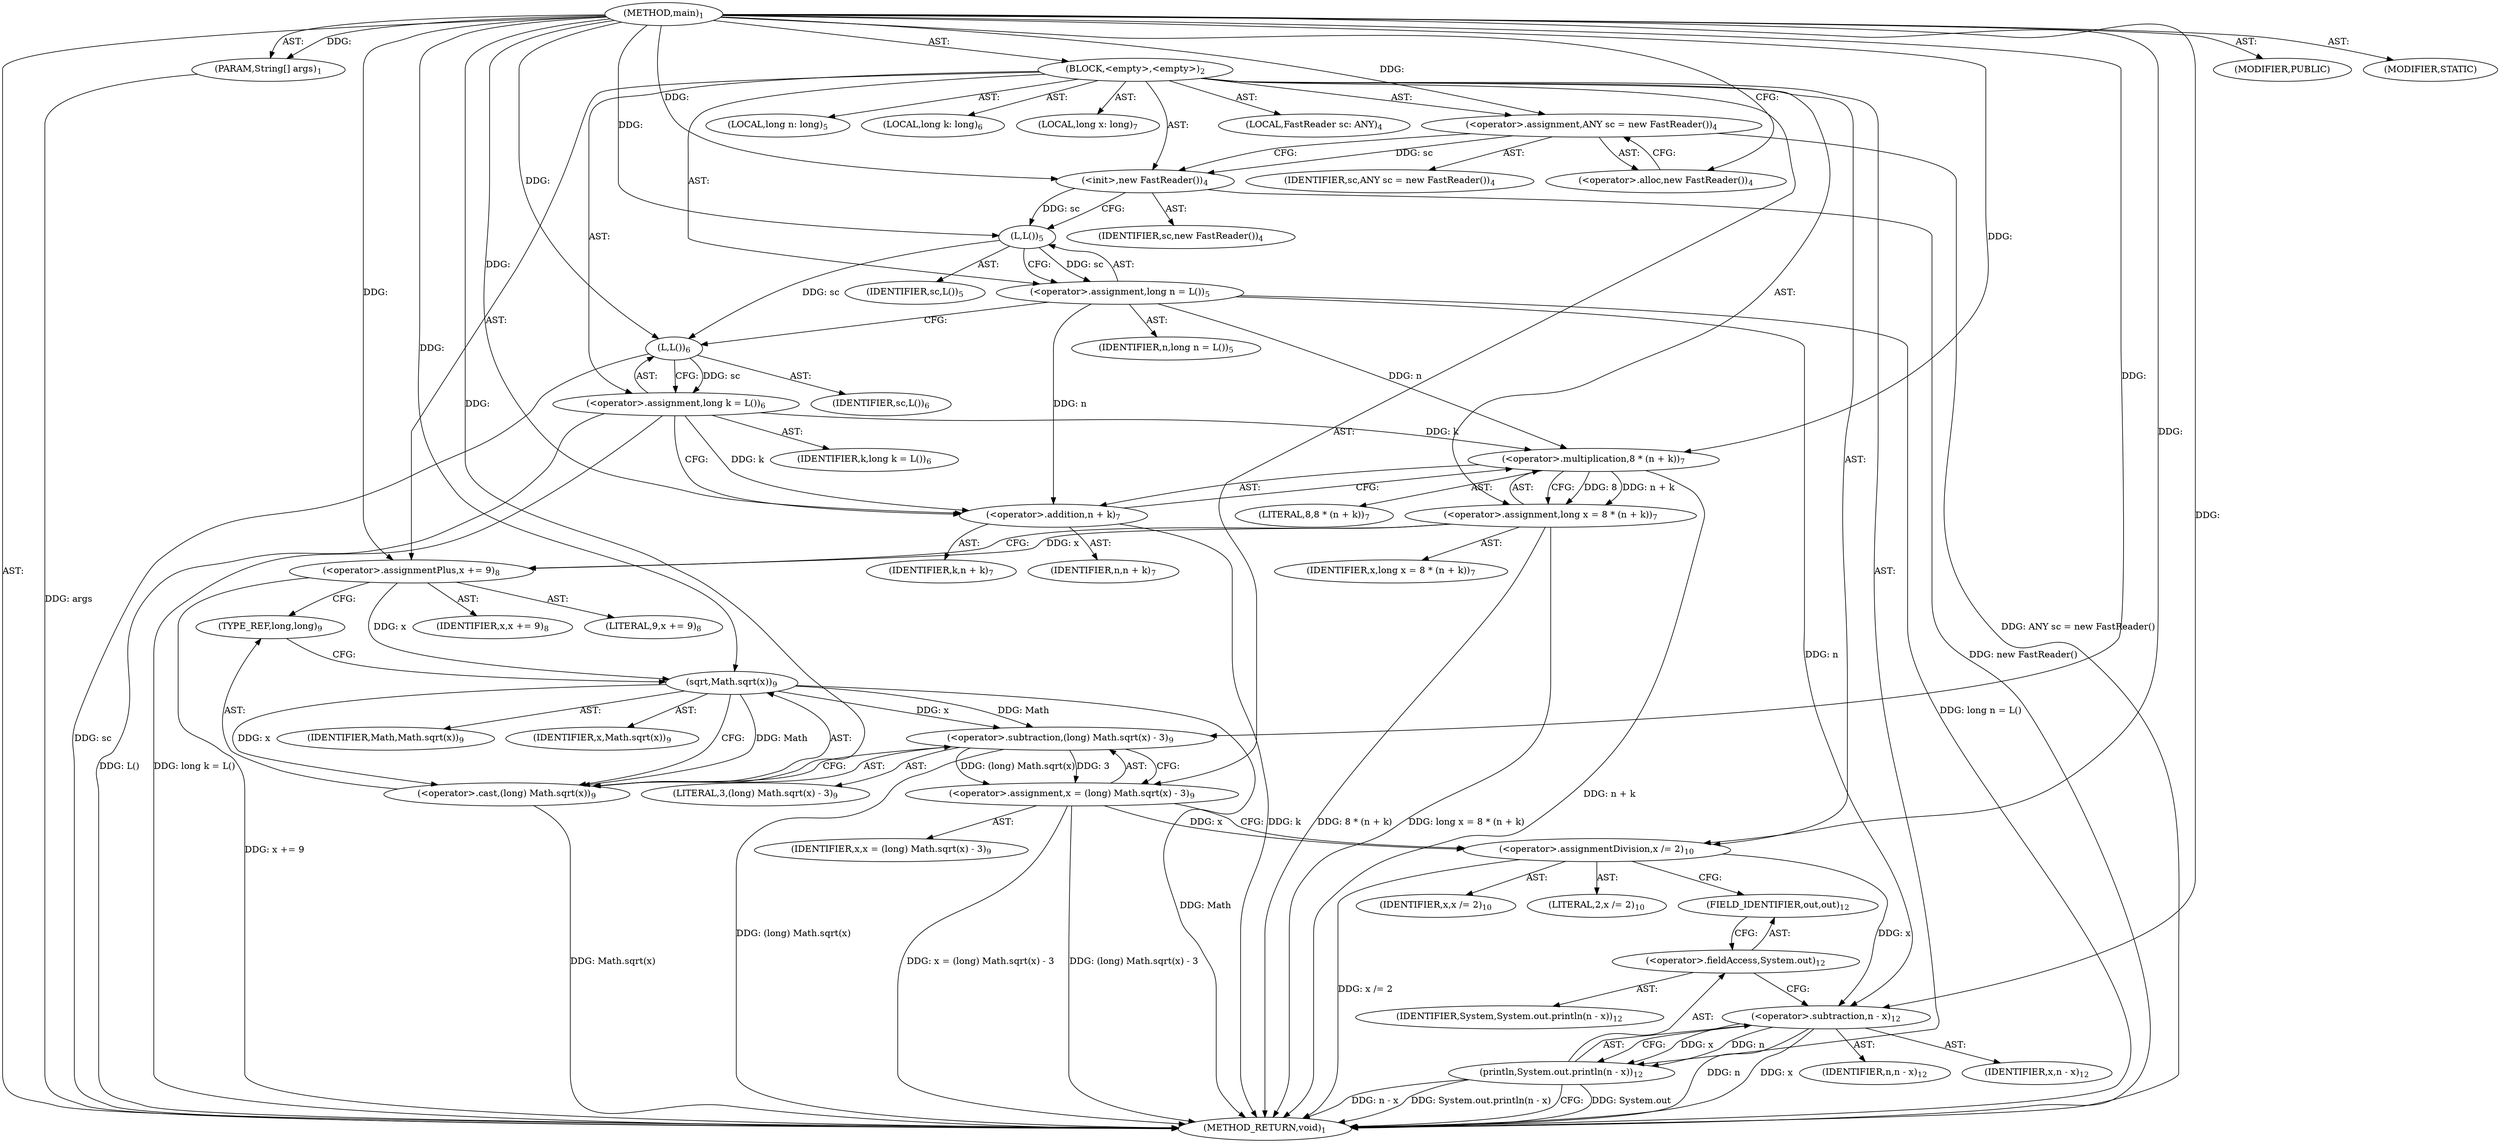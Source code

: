 digraph "main" {  
"19" [label = <(METHOD,main)<SUB>1</SUB>> ]
"20" [label = <(PARAM,String[] args)<SUB>1</SUB>> ]
"21" [label = <(BLOCK,&lt;empty&gt;,&lt;empty&gt;)<SUB>2</SUB>> ]
"4" [label = <(LOCAL,FastReader sc: ANY)<SUB>4</SUB>> ]
"22" [label = <(&lt;operator&gt;.assignment,ANY sc = new FastReader())<SUB>4</SUB>> ]
"23" [label = <(IDENTIFIER,sc,ANY sc = new FastReader())<SUB>4</SUB>> ]
"24" [label = <(&lt;operator&gt;.alloc,new FastReader())<SUB>4</SUB>> ]
"25" [label = <(&lt;init&gt;,new FastReader())<SUB>4</SUB>> ]
"3" [label = <(IDENTIFIER,sc,new FastReader())<SUB>4</SUB>> ]
"26" [label = <(LOCAL,long n: long)<SUB>5</SUB>> ]
"27" [label = <(&lt;operator&gt;.assignment,long n = L())<SUB>5</SUB>> ]
"28" [label = <(IDENTIFIER,n,long n = L())<SUB>5</SUB>> ]
"29" [label = <(L,L())<SUB>5</SUB>> ]
"30" [label = <(IDENTIFIER,sc,L())<SUB>5</SUB>> ]
"31" [label = <(LOCAL,long k: long)<SUB>6</SUB>> ]
"32" [label = <(&lt;operator&gt;.assignment,long k = L())<SUB>6</SUB>> ]
"33" [label = <(IDENTIFIER,k,long k = L())<SUB>6</SUB>> ]
"34" [label = <(L,L())<SUB>6</SUB>> ]
"35" [label = <(IDENTIFIER,sc,L())<SUB>6</SUB>> ]
"36" [label = <(LOCAL,long x: long)<SUB>7</SUB>> ]
"37" [label = <(&lt;operator&gt;.assignment,long x = 8 * (n + k))<SUB>7</SUB>> ]
"38" [label = <(IDENTIFIER,x,long x = 8 * (n + k))<SUB>7</SUB>> ]
"39" [label = <(&lt;operator&gt;.multiplication,8 * (n + k))<SUB>7</SUB>> ]
"40" [label = <(LITERAL,8,8 * (n + k))<SUB>7</SUB>> ]
"41" [label = <(&lt;operator&gt;.addition,n + k)<SUB>7</SUB>> ]
"42" [label = <(IDENTIFIER,n,n + k)<SUB>7</SUB>> ]
"43" [label = <(IDENTIFIER,k,n + k)<SUB>7</SUB>> ]
"44" [label = <(&lt;operator&gt;.assignmentPlus,x += 9)<SUB>8</SUB>> ]
"45" [label = <(IDENTIFIER,x,x += 9)<SUB>8</SUB>> ]
"46" [label = <(LITERAL,9,x += 9)<SUB>8</SUB>> ]
"47" [label = <(&lt;operator&gt;.assignment,x = (long) Math.sqrt(x) - 3)<SUB>9</SUB>> ]
"48" [label = <(IDENTIFIER,x,x = (long) Math.sqrt(x) - 3)<SUB>9</SUB>> ]
"49" [label = <(&lt;operator&gt;.subtraction,(long) Math.sqrt(x) - 3)<SUB>9</SUB>> ]
"50" [label = <(&lt;operator&gt;.cast,(long) Math.sqrt(x))<SUB>9</SUB>> ]
"51" [label = <(TYPE_REF,long,long)<SUB>9</SUB>> ]
"52" [label = <(sqrt,Math.sqrt(x))<SUB>9</SUB>> ]
"53" [label = <(IDENTIFIER,Math,Math.sqrt(x))<SUB>9</SUB>> ]
"54" [label = <(IDENTIFIER,x,Math.sqrt(x))<SUB>9</SUB>> ]
"55" [label = <(LITERAL,3,(long) Math.sqrt(x) - 3)<SUB>9</SUB>> ]
"56" [label = <(&lt;operator&gt;.assignmentDivision,x /= 2)<SUB>10</SUB>> ]
"57" [label = <(IDENTIFIER,x,x /= 2)<SUB>10</SUB>> ]
"58" [label = <(LITERAL,2,x /= 2)<SUB>10</SUB>> ]
"59" [label = <(println,System.out.println(n - x))<SUB>12</SUB>> ]
"60" [label = <(&lt;operator&gt;.fieldAccess,System.out)<SUB>12</SUB>> ]
"61" [label = <(IDENTIFIER,System,System.out.println(n - x))<SUB>12</SUB>> ]
"62" [label = <(FIELD_IDENTIFIER,out,out)<SUB>12</SUB>> ]
"63" [label = <(&lt;operator&gt;.subtraction,n - x)<SUB>12</SUB>> ]
"64" [label = <(IDENTIFIER,n,n - x)<SUB>12</SUB>> ]
"65" [label = <(IDENTIFIER,x,n - x)<SUB>12</SUB>> ]
"66" [label = <(MODIFIER,PUBLIC)> ]
"67" [label = <(MODIFIER,STATIC)> ]
"68" [label = <(METHOD_RETURN,void)<SUB>1</SUB>> ]
  "19" -> "20"  [ label = "AST: "] 
  "19" -> "21"  [ label = "AST: "] 
  "19" -> "66"  [ label = "AST: "] 
  "19" -> "67"  [ label = "AST: "] 
  "19" -> "68"  [ label = "AST: "] 
  "21" -> "4"  [ label = "AST: "] 
  "21" -> "22"  [ label = "AST: "] 
  "21" -> "25"  [ label = "AST: "] 
  "21" -> "26"  [ label = "AST: "] 
  "21" -> "27"  [ label = "AST: "] 
  "21" -> "31"  [ label = "AST: "] 
  "21" -> "32"  [ label = "AST: "] 
  "21" -> "36"  [ label = "AST: "] 
  "21" -> "37"  [ label = "AST: "] 
  "21" -> "44"  [ label = "AST: "] 
  "21" -> "47"  [ label = "AST: "] 
  "21" -> "56"  [ label = "AST: "] 
  "21" -> "59"  [ label = "AST: "] 
  "22" -> "23"  [ label = "AST: "] 
  "22" -> "24"  [ label = "AST: "] 
  "25" -> "3"  [ label = "AST: "] 
  "27" -> "28"  [ label = "AST: "] 
  "27" -> "29"  [ label = "AST: "] 
  "29" -> "30"  [ label = "AST: "] 
  "32" -> "33"  [ label = "AST: "] 
  "32" -> "34"  [ label = "AST: "] 
  "34" -> "35"  [ label = "AST: "] 
  "37" -> "38"  [ label = "AST: "] 
  "37" -> "39"  [ label = "AST: "] 
  "39" -> "40"  [ label = "AST: "] 
  "39" -> "41"  [ label = "AST: "] 
  "41" -> "42"  [ label = "AST: "] 
  "41" -> "43"  [ label = "AST: "] 
  "44" -> "45"  [ label = "AST: "] 
  "44" -> "46"  [ label = "AST: "] 
  "47" -> "48"  [ label = "AST: "] 
  "47" -> "49"  [ label = "AST: "] 
  "49" -> "50"  [ label = "AST: "] 
  "49" -> "55"  [ label = "AST: "] 
  "50" -> "51"  [ label = "AST: "] 
  "50" -> "52"  [ label = "AST: "] 
  "52" -> "53"  [ label = "AST: "] 
  "52" -> "54"  [ label = "AST: "] 
  "56" -> "57"  [ label = "AST: "] 
  "56" -> "58"  [ label = "AST: "] 
  "59" -> "60"  [ label = "AST: "] 
  "59" -> "63"  [ label = "AST: "] 
  "60" -> "61"  [ label = "AST: "] 
  "60" -> "62"  [ label = "AST: "] 
  "63" -> "64"  [ label = "AST: "] 
  "63" -> "65"  [ label = "AST: "] 
  "22" -> "25"  [ label = "CFG: "] 
  "25" -> "29"  [ label = "CFG: "] 
  "27" -> "34"  [ label = "CFG: "] 
  "32" -> "41"  [ label = "CFG: "] 
  "37" -> "44"  [ label = "CFG: "] 
  "44" -> "51"  [ label = "CFG: "] 
  "47" -> "56"  [ label = "CFG: "] 
  "56" -> "62"  [ label = "CFG: "] 
  "59" -> "68"  [ label = "CFG: "] 
  "24" -> "22"  [ label = "CFG: "] 
  "29" -> "27"  [ label = "CFG: "] 
  "34" -> "32"  [ label = "CFG: "] 
  "39" -> "37"  [ label = "CFG: "] 
  "49" -> "47"  [ label = "CFG: "] 
  "60" -> "63"  [ label = "CFG: "] 
  "63" -> "59"  [ label = "CFG: "] 
  "41" -> "39"  [ label = "CFG: "] 
  "50" -> "49"  [ label = "CFG: "] 
  "62" -> "60"  [ label = "CFG: "] 
  "51" -> "52"  [ label = "CFG: "] 
  "52" -> "50"  [ label = "CFG: "] 
  "19" -> "24"  [ label = "CFG: "] 
  "20" -> "68"  [ label = "DDG: args"] 
  "22" -> "68"  [ label = "DDG: ANY sc = new FastReader()"] 
  "25" -> "68"  [ label = "DDG: new FastReader()"] 
  "27" -> "68"  [ label = "DDG: long n = L()"] 
  "34" -> "68"  [ label = "DDG: sc"] 
  "32" -> "68"  [ label = "DDG: L()"] 
  "32" -> "68"  [ label = "DDG: long k = L()"] 
  "41" -> "68"  [ label = "DDG: k"] 
  "39" -> "68"  [ label = "DDG: n + k"] 
  "37" -> "68"  [ label = "DDG: 8 * (n + k)"] 
  "37" -> "68"  [ label = "DDG: long x = 8 * (n + k)"] 
  "44" -> "68"  [ label = "DDG: x += 9"] 
  "50" -> "68"  [ label = "DDG: Math.sqrt(x)"] 
  "49" -> "68"  [ label = "DDG: (long) Math.sqrt(x)"] 
  "47" -> "68"  [ label = "DDG: (long) Math.sqrt(x) - 3"] 
  "47" -> "68"  [ label = "DDG: x = (long) Math.sqrt(x) - 3"] 
  "56" -> "68"  [ label = "DDG: x /= 2"] 
  "59" -> "68"  [ label = "DDG: System.out"] 
  "63" -> "68"  [ label = "DDG: n"] 
  "63" -> "68"  [ label = "DDG: x"] 
  "59" -> "68"  [ label = "DDG: n - x"] 
  "59" -> "68"  [ label = "DDG: System.out.println(n - x)"] 
  "52" -> "68"  [ label = "DDG: Math"] 
  "19" -> "20"  [ label = "DDG: "] 
  "19" -> "22"  [ label = "DDG: "] 
  "29" -> "27"  [ label = "DDG: sc"] 
  "34" -> "32"  [ label = "DDG: sc"] 
  "39" -> "37"  [ label = "DDG: 8"] 
  "39" -> "37"  [ label = "DDG: n + k"] 
  "19" -> "44"  [ label = "DDG: "] 
  "49" -> "47"  [ label = "DDG: (long) Math.sqrt(x)"] 
  "49" -> "47"  [ label = "DDG: 3"] 
  "19" -> "56"  [ label = "DDG: "] 
  "22" -> "25"  [ label = "DDG: sc"] 
  "19" -> "25"  [ label = "DDG: "] 
  "37" -> "44"  [ label = "DDG: x"] 
  "47" -> "56"  [ label = "DDG: x"] 
  "63" -> "59"  [ label = "DDG: n"] 
  "63" -> "59"  [ label = "DDG: x"] 
  "25" -> "29"  [ label = "DDG: sc"] 
  "19" -> "29"  [ label = "DDG: "] 
  "29" -> "34"  [ label = "DDG: sc"] 
  "19" -> "34"  [ label = "DDG: "] 
  "19" -> "39"  [ label = "DDG: "] 
  "27" -> "39"  [ label = "DDG: n"] 
  "32" -> "39"  [ label = "DDG: k"] 
  "19" -> "49"  [ label = "DDG: "] 
  "52" -> "49"  [ label = "DDG: Math"] 
  "52" -> "49"  [ label = "DDG: x"] 
  "19" -> "63"  [ label = "DDG: "] 
  "27" -> "63"  [ label = "DDG: n"] 
  "56" -> "63"  [ label = "DDG: x"] 
  "27" -> "41"  [ label = "DDG: n"] 
  "19" -> "41"  [ label = "DDG: "] 
  "32" -> "41"  [ label = "DDG: k"] 
  "19" -> "50"  [ label = "DDG: "] 
  "52" -> "50"  [ label = "DDG: Math"] 
  "52" -> "50"  [ label = "DDG: x"] 
  "19" -> "52"  [ label = "DDG: "] 
  "44" -> "52"  [ label = "DDG: x"] 
}

